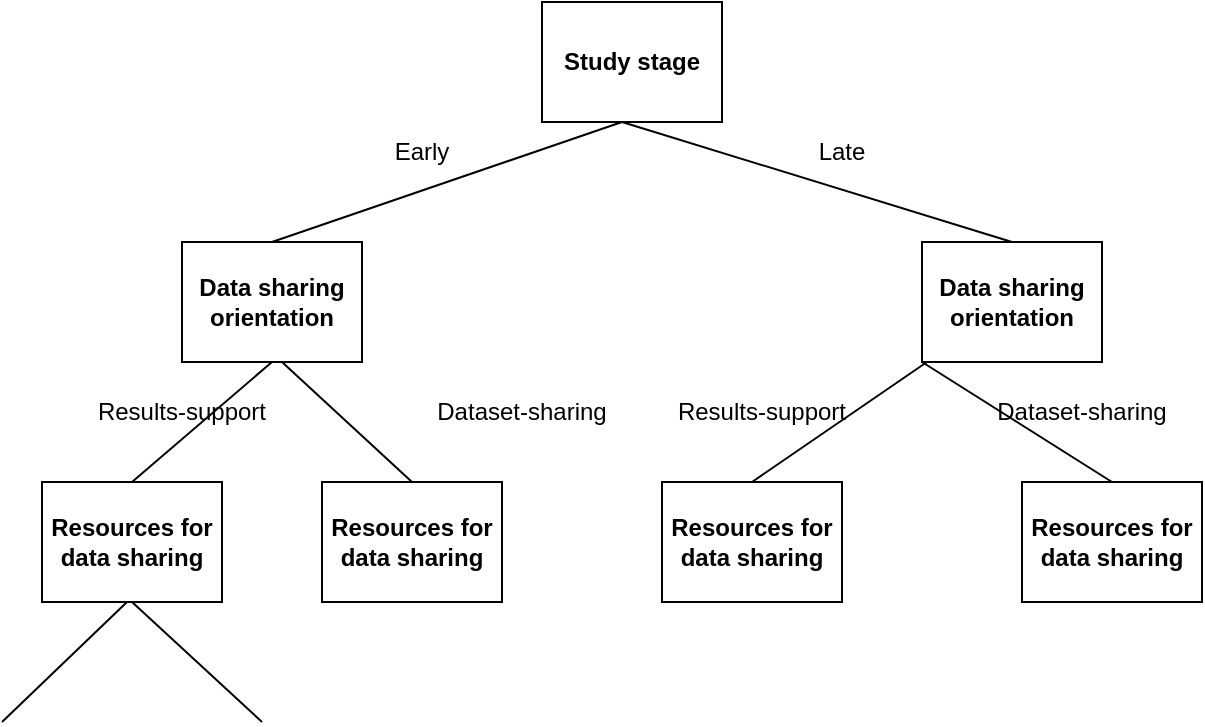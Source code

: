 <mxfile>
    <diagram id="WiGQS7dhg83cZKYmcUeT" name="Page-1">
        <mxGraphModel dx="1174" dy="787" grid="1" gridSize="10" guides="1" tooltips="1" connect="1" arrows="1" fold="1" page="1" pageScale="1" pageWidth="850" pageHeight="1100" math="0" shadow="0">
            <root>
                <mxCell id="0"/>
                <mxCell id="1" parent="0"/>
                <mxCell id="2" value="Study stage" style="rounded=0;whiteSpace=wrap;html=1;fontStyle=1" parent="1" vertex="1">
                    <mxGeometry x="350" y="100" width="90" height="60" as="geometry"/>
                </mxCell>
                <mxCell id="3" value="" style="endArrow=none;html=1;exitX=0.5;exitY=0;exitDx=0;exitDy=0;" parent="1" source="5" edge="1">
                    <mxGeometry width="50" height="50" relative="1" as="geometry">
                        <mxPoint x="320" y="220" as="sourcePoint"/>
                        <mxPoint x="390" y="160" as="targetPoint"/>
                    </mxGeometry>
                </mxCell>
                <mxCell id="4" value="" style="endArrow=none;html=1;exitX=0.5;exitY=0;exitDx=0;exitDy=0;" parent="1" source="6" edge="1">
                    <mxGeometry width="50" height="50" relative="1" as="geometry">
                        <mxPoint x="460" y="220" as="sourcePoint"/>
                        <mxPoint x="390" y="160" as="targetPoint"/>
                    </mxGeometry>
                </mxCell>
                <mxCell id="5" value="Data sharing orientation" style="rounded=0;whiteSpace=wrap;html=1;fontStyle=1" parent="1" vertex="1">
                    <mxGeometry x="170" y="220" width="90" height="60" as="geometry"/>
                </mxCell>
                <mxCell id="6" value="Data sharing orientation" style="rounded=0;whiteSpace=wrap;html=1;fontStyle=1" parent="1" vertex="1">
                    <mxGeometry x="540" y="220" width="90" height="60" as="geometry"/>
                </mxCell>
                <mxCell id="7" value="Resources for data sharing" style="rounded=0;whiteSpace=wrap;html=1;fontStyle=1" parent="1" vertex="1">
                    <mxGeometry x="100" y="340" width="90" height="60" as="geometry"/>
                </mxCell>
                <mxCell id="8" value="Resources for data sharing" style="rounded=0;whiteSpace=wrap;html=1;fontStyle=1" parent="1" vertex="1">
                    <mxGeometry x="240" y="340" width="90" height="60" as="geometry"/>
                </mxCell>
                <mxCell id="9" value="Resources for data sharing" style="rounded=0;whiteSpace=wrap;html=1;fontStyle=1" parent="1" vertex="1">
                    <mxGeometry x="410" y="340" width="90" height="60" as="geometry"/>
                </mxCell>
                <mxCell id="10" value="Resources for data sharing" style="rounded=0;whiteSpace=wrap;html=1;fontStyle=1" parent="1" vertex="1">
                    <mxGeometry x="590" y="340" width="90" height="60" as="geometry"/>
                </mxCell>
                <mxCell id="12" value="" style="endArrow=none;html=1;exitX=0.5;exitY=0;exitDx=0;exitDy=0;entryX=0.5;entryY=1;entryDx=0;entryDy=0;" parent="1" source="7" target="5" edge="1">
                    <mxGeometry width="50" height="50" relative="1" as="geometry">
                        <mxPoint x="132.5" y="340" as="sourcePoint"/>
                        <mxPoint x="257.5" y="280" as="targetPoint"/>
                    </mxGeometry>
                </mxCell>
                <mxCell id="13" value="" style="endArrow=none;html=1;exitX=0.5;exitY=0;exitDx=0;exitDy=0;" parent="1" source="9" edge="1">
                    <mxGeometry width="50" height="50" relative="1" as="geometry">
                        <mxPoint x="480" y="340" as="sourcePoint"/>
                        <mxPoint x="542.5" y="280" as="targetPoint"/>
                    </mxGeometry>
                </mxCell>
                <mxCell id="14" value="" style="endArrow=none;html=1;exitX=0.5;exitY=0;exitDx=0;exitDy=0;" parent="1" source="8" edge="1">
                    <mxGeometry width="50" height="50" relative="1" as="geometry">
                        <mxPoint x="322.5" y="340" as="sourcePoint"/>
                        <mxPoint x="220" y="280" as="targetPoint"/>
                    </mxGeometry>
                </mxCell>
                <mxCell id="15" value="" style="endArrow=none;html=1;exitX=0.5;exitY=0;exitDx=0;exitDy=0;" parent="1" source="10" edge="1">
                    <mxGeometry width="50" height="50" relative="1" as="geometry">
                        <mxPoint x="605" y="340" as="sourcePoint"/>
                        <mxPoint x="540" y="280" as="targetPoint"/>
                    </mxGeometry>
                </mxCell>
                <mxCell id="16" value="Early" style="text;strokeColor=none;align=center;fillColor=none;html=1;verticalAlign=middle;whiteSpace=wrap;rounded=0;" parent="1" vertex="1">
                    <mxGeometry x="260" y="160" width="60" height="30" as="geometry"/>
                </mxCell>
                <mxCell id="17" value="Late" style="text;strokeColor=none;align=center;fillColor=none;html=1;verticalAlign=middle;whiteSpace=wrap;rounded=0;" parent="1" vertex="1">
                    <mxGeometry x="470" y="160" width="60" height="30" as="geometry"/>
                </mxCell>
                <mxCell id="18" value="Results-support" style="text;strokeColor=none;align=center;fillColor=none;html=1;verticalAlign=middle;whiteSpace=wrap;rounded=0;" parent="1" vertex="1">
                    <mxGeometry x="110" y="290" width="120" height="30" as="geometry"/>
                </mxCell>
                <mxCell id="20" value="Results-support" style="text;strokeColor=none;align=center;fillColor=none;html=1;verticalAlign=middle;whiteSpace=wrap;rounded=0;" parent="1" vertex="1">
                    <mxGeometry x="400" y="290" width="120" height="30" as="geometry"/>
                </mxCell>
                <mxCell id="21" value="Dataset-sharing" style="text;strokeColor=none;align=center;fillColor=none;html=1;verticalAlign=middle;whiteSpace=wrap;rounded=0;" parent="1" vertex="1">
                    <mxGeometry x="280" y="290" width="120" height="30" as="geometry"/>
                </mxCell>
                <mxCell id="22" value="Dataset-sharing" style="text;strokeColor=none;align=center;fillColor=none;html=1;verticalAlign=middle;whiteSpace=wrap;rounded=0;" parent="1" vertex="1">
                    <mxGeometry x="560" y="290" width="120" height="30" as="geometry"/>
                </mxCell>
                <mxCell id="23" value="" style="endArrow=none;html=1;exitX=0.5;exitY=0;exitDx=0;exitDy=0;" parent="1" edge="1">
                    <mxGeometry width="50" height="50" relative="1" as="geometry">
                        <mxPoint x="80" y="460" as="sourcePoint"/>
                        <mxPoint x="142.5" y="400" as="targetPoint"/>
                    </mxGeometry>
                </mxCell>
                <mxCell id="24" value="" style="endArrow=none;html=1;exitX=0.5;exitY=0;exitDx=0;exitDy=0;" parent="1" edge="1">
                    <mxGeometry width="50" height="50" relative="1" as="geometry">
                        <mxPoint x="210" y="460" as="sourcePoint"/>
                        <mxPoint x="145" y="400" as="targetPoint"/>
                    </mxGeometry>
                </mxCell>
            </root>
        </mxGraphModel>
    </diagram>
</mxfile>